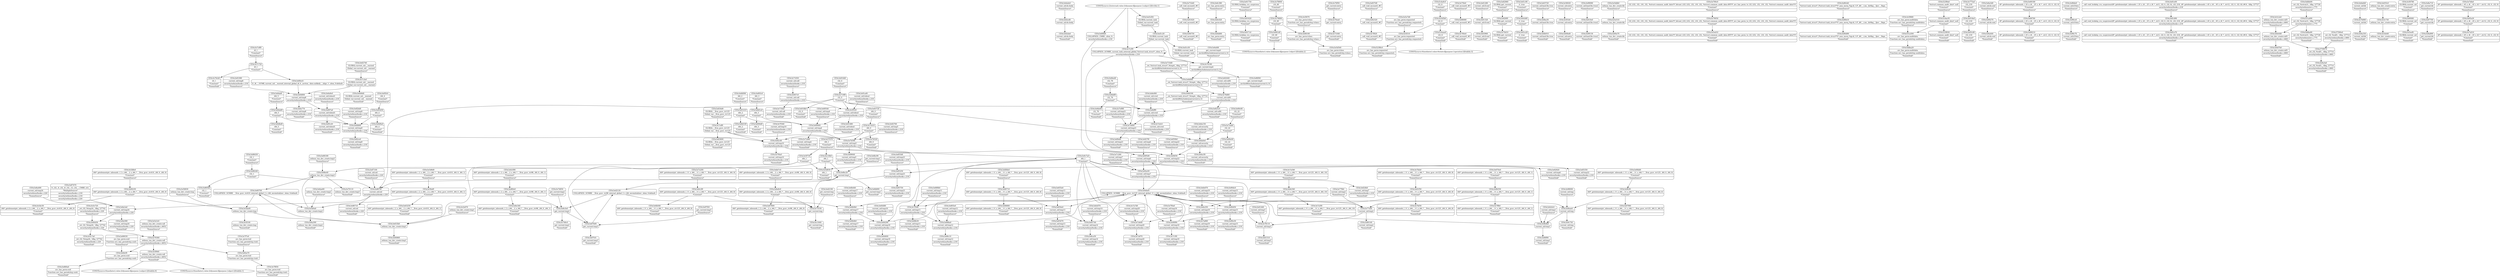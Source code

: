 digraph {
	CE0x3e6a4e0 [shape=record,shape=Mrecord,label="{CE0x3e6a4e0|current_sid:do.body|*SummSource*}"]
	CE0x3e8ded0 [shape=record,shape=Mrecord,label="{CE0x3e8ded0|i32_78|*Constant*|*SummSource*}"]
	CE0x3e68e40 [shape=record,shape=Mrecord,label="{CE0x3e68e40|selinux_tun_dev_create:tmp3}"]
	CE0x3e71b40 [shape=record,shape=Mrecord,label="{CE0x3e71b40|_call_void_mcount()_#3|*SummSource*}"]
	CE0x3e6c380 [shape=record,shape=Mrecord,label="{CE0x3e6c380|avc_has_perm:entry|*SummSource*}"]
	CE0x3e91750 [shape=record,shape=Mrecord,label="{CE0x3e91750|GLOBAL:lockdep_rcu_suspicious|*Constant*|*SummSource*}"]
	CE0x3e90dc0 [shape=record,shape=Mrecord,label="{CE0x3e90dc0|current_sid:tmp15|security/selinux/hooks.c,218|*SummSource*}"]
	CE0x3e56af0 [shape=record,shape=Mrecord,label="{CE0x3e56af0|i64*_getelementptr_inbounds_(_2_x_i64_,_2_x_i64_*___llvm_gcov_ctr410,_i64_0,_i64_1)|*Constant*}"]
	CE0x3e8e340 [shape=record,shape=Mrecord,label="{CE0x3e8e340|i64*_getelementptr_inbounds_(_2_x_i64_,_2_x_i64_*___llvm_gcov_ctr98,_i64_0,_i64_1)|*Constant*|*SummSink*}"]
	CE0x3e92700 [shape=record,shape=Mrecord,label="{CE0x3e92700|current_sid:tmp5|security/selinux/hooks.c,218|*SummSource*}"]
	CE0x3e5d540 [shape=record,shape=Mrecord,label="{CE0x3e5d540|avc_has_perm:tclass|Function::avc_has_perm&Arg::tclass::|*SummSink*}"]
	CE0x3e7cb80 [shape=record,shape=Mrecord,label="{CE0x3e7cb80|current_sid:tmp4|security/selinux/hooks.c,218|*SummSink*}"]
	CE0x3e64480 [shape=record,shape=Mrecord,label="{CE0x3e64480|current_sid:tmp18|security/selinux/hooks.c,218|*SummSource*}"]
	CE0x3e654e0 [shape=record,shape=Mrecord,label="{CE0x3e654e0|current_sid:tmp13|security/selinux/hooks.c,218}"]
	CE0x3e68b30 [shape=record,shape=Mrecord,label="{CE0x3e68b30|current_sid:tmp11|security/selinux/hooks.c,218|*SummSink*}"]
	CE0x3e71040 [shape=record,shape=Mrecord,label="{CE0x3e71040|get_current:entry|*SummSink*}"]
	CE0x3e74850 [shape=record,shape=Mrecord,label="{CE0x3e74850|get_current:tmp2|*SummSource*}"]
	CE0x3e82320 [shape=record,shape=Mrecord,label="{CE0x3e82320|_call_void_mcount()_#3}"]
	CE0x3e5f730 [shape=record,shape=Mrecord,label="{CE0x3e5f730|i64_1|*Constant*}"]
	CE0x3e7cdf0 [shape=record,shape=Mrecord,label="{CE0x3e7cdf0|GLOBAL:__llvm_gcov_ctr125|Global_var:__llvm_gcov_ctr125}"]
	"CONST[source:0(mediator),value:0(static)][purpose:{operation}][SnkIdx:3]"
	CE0x3e624b0 [shape=record,shape=Mrecord,label="{CE0x3e624b0|current_sid:tmp7|security/selinux/hooks.c,218|*SummSink*}"]
	CE0x3e82c40 [shape=record,shape=Mrecord,label="{CE0x3e82c40|current_sid:tmp10|security/selinux/hooks.c,218}"]
	CE0x3e7e800 [shape=record,shape=Mrecord,label="{CE0x3e7e800|current_sid:tmp21|security/selinux/hooks.c,218}"]
	CE0x3e8c870 [shape=record,shape=Mrecord,label="{CE0x3e8c870|current_sid:tmp14|security/selinux/hooks.c,218|*SummSource*}"]
	CE0x3e9b4b0 [shape=record,shape=Mrecord,label="{CE0x3e9b4b0|current_sid:tmp1}"]
	CE0x3e865b0 [shape=record,shape=Mrecord,label="{CE0x3e865b0|i32_1|*Constant*|*SummSink*}"]
	CE0x3e760e0 [shape=record,shape=Mrecord,label="{CE0x3e760e0|_call_void_mcount()_#3|*SummSink*}"]
	CE0x3e61620 [shape=record,shape=Mrecord,label="{CE0x3e61620|_call_void_mcount()_#3}"]
	CE0x3e5d830 [shape=record,shape=Mrecord,label="{CE0x3e5d830|i64_1|*Constant*|*SummSink*}"]
	CE0x3e8e060 [shape=record,shape=Mrecord,label="{CE0x3e8e060|current_sid:cred|security/selinux/hooks.c,218|*SummSource*}"]
	CE0x3e834d0 [shape=record,shape=Mrecord,label="{CE0x3e834d0|GLOBAL:__llvm_gcov_ctr125|Global_var:__llvm_gcov_ctr125|*SummSource*}"]
	CE0x3e78890 [shape=record,shape=Mrecord,label="{CE0x3e78890|i16_49|*Constant*}"]
	CE0x5c4a9c0 [shape=record,shape=Mrecord,label="{CE0x5c4a9c0|i32_8|*Constant*|*SummSource*}"]
	CE0x3e6a0e0 [shape=record,shape=Mrecord,label="{CE0x3e6a0e0|current_sid:security|security/selinux/hooks.c,218}"]
	CE0x3e6bc20 [shape=record,shape=Mrecord,label="{CE0x3e6bc20|get_current:tmp1}"]
	CE0x3e61320 [shape=record,shape=Mrecord,label="{CE0x3e61320|current_sid:if.end}"]
	CE0x3e69540 [shape=record,shape=Mrecord,label="{CE0x3e69540|current_sid:tmp4|security/selinux/hooks.c,218|*SummSource*}"]
	CE0x3e82960 [shape=record,shape=Mrecord,label="{CE0x3e82960|GLOBAL:get_current|*Constant*|*SummSource*}"]
	CE0x3e61280 [shape=record,shape=Mrecord,label="{CE0x3e61280|current_sid:if.end|*SummSource*}"]
	CE0x3e61e20 [shape=record,shape=Mrecord,label="{CE0x3e61e20|i1_true|*Constant*|*SummSink*}"]
	CE0x3e6b800 [shape=record,shape=Mrecord,label="{CE0x3e6b800|get_current:tmp1|*SummSink*}"]
	CE0x3e9fdd0 [shape=record,shape=Mrecord,label="{CE0x3e9fdd0|i64*_getelementptr_inbounds_(_11_x_i64_,_11_x_i64_*___llvm_gcov_ctr125,_i64_0,_i64_0)|*Constant*|*SummSource*}"]
	CE0x3e77eb0 [shape=record,shape=Mrecord,label="{CE0x3e77eb0|current_sid:tmp2}"]
	CE0x3e63720 [shape=record,shape=Mrecord,label="{CE0x3e63720|current_sid:land.lhs.true|*SummSource*}"]
	CE0x3e681d0 [shape=record,shape=Mrecord,label="{CE0x3e681d0|i16_49|*Constant*|*SummSink*}"]
	CE0x3e9c7a0 [shape=record,shape=Mrecord,label="{CE0x3e9c7a0|i64_1|*Constant*}"]
	CE0x3e5f310 [shape=record,shape=Mrecord,label="{CE0x3e5f310|avc_has_perm:requested|Function::avc_has_perm&Arg::requested::}"]
	CE0x3e80140 [shape=record,shape=Mrecord,label="{CE0x3e80140|current_sid:tmp2|*SummSink*}"]
	CE0x3ec1640 [shape=record,shape=Mrecord,label="{CE0x3ec1640|get_current:tmp|*SummSink*}"]
	CE0x3e5f1b0 [shape=record,shape=Mrecord,label="{CE0x3e5f1b0|current_sid:entry}"]
	CE0x3e6b910 [shape=record,shape=Mrecord,label="{CE0x3e6b910|current_sid:land.lhs.true|*SummSink*}"]
	CE0x3e60700 [shape=record,shape=Mrecord,label="{CE0x3e60700|COLLAPSED:_GCMRE___llvm_gcov_ctr410_internal_global_2_x_i64_zeroinitializer:_elem_0:default:}"]
	CE0x3e88080 [shape=record,shape=Mrecord,label="{CE0x3e88080|_call_void_mcount()_#3}"]
	CE0x3e82bd0 [shape=record,shape=Mrecord,label="{CE0x3e82bd0|current_sid:tmp9|security/selinux/hooks.c,218|*SummSource*}"]
	CE0x3e99130 [shape=record,shape=Mrecord,label="{CE0x3e99130|current_sid:land.lhs.true2|*SummSink*}"]
	CE0x523f8c0 [shape=record,shape=Mrecord,label="{CE0x523f8c0|avc_has_perm:requested|Function::avc_has_perm&Arg::requested::|*SummSink*}"]
	CE0x3e748c0 [shape=record,shape=Mrecord,label="{CE0x3e748c0|get_current:tmp2|*SummSink*}"]
	CE0x3e7b590 [shape=record,shape=Mrecord,label="{CE0x3e7b590|current_sid:tmp5|security/selinux/hooks.c,218}"]
	CE0x3e60a70 [shape=record,shape=Mrecord,label="{CE0x3e60a70|selinux_tun_dev_create:bb|*SummSink*}"]
	CE0x3e5ed10 [shape=record,shape=Mrecord,label="{CE0x3e5ed10|i32_(i32,_i32,_i16,_i32,_%struct.common_audit_data*)*_bitcast_(i32_(i32,_i32,_i16,_i32,_%struct.common_audit_data.495*)*_avc_has_perm_to_i32_(i32,_i32,_i16,_i32,_%struct.common_audit_data*)*)|*Constant*|*SummSink*}"]
	CE0x3e97f60 [shape=record,shape=Mrecord,label="{CE0x3e97f60|i64*_getelementptr_inbounds_(_11_x_i64_,_11_x_i64_*___llvm_gcov_ctr125,_i64_0,_i64_0)|*Constant*|*SummSink*}"]
	CE0x3e64290 [shape=record,shape=Mrecord,label="{CE0x3e64290|current_sid:tmp18|security/selinux/hooks.c,218}"]
	CE0x3e6daf0 [shape=record,shape=Mrecord,label="{CE0x3e6daf0|i64_5|*Constant*|*SummSource*}"]
	CE0x3e68160 [shape=record,shape=Mrecord,label="{CE0x3e68160|avc_has_perm:tclass|Function::avc_has_perm&Arg::tclass::}"]
	CE0x3e98000 [shape=record,shape=Mrecord,label="{CE0x3e98000|current_sid:tmp|*SummSource*}"]
	CE0x3e6da80 [shape=record,shape=Mrecord,label="{CE0x3e6da80|i64_5|*Constant*}"]
	CE0x3e855d0 [shape=record,shape=Mrecord,label="{CE0x3e855d0|current_sid:tmp23|security/selinux/hooks.c,218|*SummSource*}"]
	CE0x3e7a540 [shape=record,shape=Mrecord,label="{CE0x3e7a540|i64*_getelementptr_inbounds_(_11_x_i64_,_11_x_i64_*___llvm_gcov_ctr125,_i64_0,_i64_10)|*Constant*|*SummSource*}"]
	"CONST[source:0(mediator),value:2(dynamic)][purpose:{subject}][SnkIdx:0]"
	CE0x3e80cb0 [shape=record,shape=Mrecord,label="{CE0x3e80cb0|%struct.task_struct*_(%struct.task_struct**)*_asm_movq_%gs:$_1:P_,$0_,_r,im,_dirflag_,_fpsr_,_flags_|*SummSource*}"]
	CE0x3e8d100 [shape=record,shape=Mrecord,label="{CE0x3e8d100|i64_2|*Constant*|*SummSink*}"]
	"CONST[source:0(mediator),value:2(dynamic)][purpose:{object}][SnkIdx:2]"
	CE0x3e610e0 [shape=record,shape=Mrecord,label="{CE0x3e610e0|current_sid:land.lhs.true2}"]
	"CONST[source:2(external),value:2(dynamic)][purpose:{subject}][SrcIdx:1]"
	CE0x3e697a0 [shape=record,shape=Mrecord,label="{CE0x3e697a0|current_sid:tobool1|security/selinux/hooks.c,218}"]
	CE0x3e65740 [shape=record,shape=Mrecord,label="{CE0x3e65740|current_sid:tmp14|security/selinux/hooks.c,218}"]
	CE0x3e70d10 [shape=record,shape=Mrecord,label="{CE0x3e70d10|GLOBAL:get_current|*Constant*|*SummSink*}"]
	CE0x3e7c5f0 [shape=record,shape=Mrecord,label="{CE0x3e7c5f0|current_sid:tmp16|security/selinux/hooks.c,218|*SummSink*}"]
	CE0x3e9ebe0 [shape=record,shape=Mrecord,label="{CE0x3e9ebe0|COLLAPSED:_GCMRE___llvm_gcov_ctr125_internal_global_11_x_i64_zeroinitializer:_elem_0:default:}"]
	CE0x3e808e0 [shape=record,shape=Mrecord,label="{CE0x3e808e0|i64*_getelementptr_inbounds_(_11_x_i64_,_11_x_i64_*___llvm_gcov_ctr125,_i64_0,_i64_6)|*Constant*|*SummSource*}"]
	CE0x3e7c8f0 [shape=record,shape=Mrecord,label="{CE0x3e7c8f0|i8_1|*Constant*|*SummSource*}"]
	CE0x3e6d190 [shape=record,shape=Mrecord,label="{CE0x3e6d190|_ret_%struct.task_struct*_%tmp4,_!dbg_!27714|./arch/x86/include/asm/current.h,14|*SummSink*}"]
	CE0x5c4aa30 [shape=record,shape=Mrecord,label="{CE0x5c4aa30|%struct.common_audit_data*_null|*Constant*}"]
	CE0x3e80ec0 [shape=record,shape=Mrecord,label="{CE0x3e80ec0|0:_i8,_:_GCMR_current_sid.__warned_internal_global_i8_0,_section_.data.unlikely_,_align_1:_elem_0:default:}"]
	CE0x3e87100 [shape=record,shape=Mrecord,label="{CE0x3e87100|current_sid:sid|security/selinux/hooks.c,220|*SummSource*}"]
	CE0x3e918e0 [shape=record,shape=Mrecord,label="{CE0x3e918e0|i32_218|*Constant*}"]
	CE0x3e8dff0 [shape=record,shape=Mrecord,label="{CE0x3e8dff0|current_sid:cred|security/selinux/hooks.c,218}"]
	CE0x3e87f20 [shape=record,shape=Mrecord,label="{CE0x3e87f20|get_current:tmp3|*SummSource*}"]
	CE0x3e5f680 [shape=record,shape=Mrecord,label="{CE0x3e5f680|avc_has_perm:auditdata|Function::avc_has_perm&Arg::auditdata::|*SummSource*}"]
	CE0x3e90270 [shape=record,shape=Mrecord,label="{CE0x3e90270|current_sid:do.end}"]
	CE0x3e76cb0 [shape=record,shape=Mrecord,label="{CE0x3e76cb0|i8_1|*Constant*|*SummSink*}"]
	CE0x3e69fd0 [shape=record,shape=Mrecord,label="{CE0x3e69fd0|COLLAPSED:_CMRE:_elem_0::|security/selinux/hooks.c,218}"]
	CE0x3e70f50 [shape=record,shape=Mrecord,label="{CE0x3e70f50|get_current:entry|*SummSource*}"]
	CE0x3e7e3f0 [shape=record,shape=Mrecord,label="{CE0x3e7e3f0|COLLAPSED:_GCMRE_current_task_external_global_%struct.task_struct*:_elem_0::|security/selinux/hooks.c,218}"]
	CE0x3e68760 [shape=record,shape=Mrecord,label="{CE0x3e68760|i8*_getelementptr_inbounds_(_25_x_i8_,_25_x_i8_*_.str3,_i32_0,_i32_0)|*Constant*}"]
	CE0x3e85750 [shape=record,shape=Mrecord,label="{CE0x3e85750|current_sid:tmp23|security/selinux/hooks.c,218|*SummSink*}"]
	CE0x3e86240 [shape=record,shape=Mrecord,label="{CE0x3e86240|i32_1|*Constant*}"]
	CE0x3ed2190 [shape=record,shape=Mrecord,label="{CE0x3ed2190|get_current:tmp|*SummSource*}"]
	CE0x3e96c70 [shape=record,shape=Mrecord,label="{CE0x3e96c70|current_sid:if.then|*SummSink*}"]
	CE0x3e790c0 [shape=record,shape=Mrecord,label="{CE0x3e790c0|i32_(i32,_i32,_i16,_i32,_%struct.common_audit_data*)*_bitcast_(i32_(i32,_i32,_i16,_i32,_%struct.common_audit_data.495*)*_avc_has_perm_to_i32_(i32,_i32,_i16,_i32,_%struct.common_audit_data*)*)|*Constant*|*SummSource*}"]
	CE0x3e5f470 [shape=record,shape=Mrecord,label="{CE0x3e5f470|avc_has_perm:tclass|Function::avc_has_perm&Arg::tclass::|*SummSource*}"]
	CE0x3e8ca50 [shape=record,shape=Mrecord,label="{CE0x3e8ca50|current_sid:tmp14|security/selinux/hooks.c,218|*SummSink*}"]
	CE0x3e76180 [shape=record,shape=Mrecord,label="{CE0x3e76180|get_current:tmp4|./arch/x86/include/asm/current.h,14}"]
	CE0x3e87470 [shape=record,shape=Mrecord,label="{CE0x3e87470|0:_i32,_4:_i32,_8:_i32,_12:_i32,_:_CMRE_4,8_|*MultipleSource*|security/selinux/hooks.c,218|security/selinux/hooks.c,218|security/selinux/hooks.c,220}"]
	CE0x3e6b4b0 [shape=record,shape=Mrecord,label="{CE0x3e6b4b0|current_sid:tmp17|security/selinux/hooks.c,218|*SummSink*}"]
	CE0x3e7b520 [shape=record,shape=Mrecord,label="{CE0x3e7b520|i64_0|*Constant*|*SummSink*}"]
	CE0x3e70110 [shape=record,shape=Mrecord,label="{CE0x3e70110|selinux_tun_dev_create:tmp3|*SummSink*}"]
	CE0x3e7f340 [shape=record,shape=Mrecord,label="{CE0x3e7f340|current_sid:tmp10|security/selinux/hooks.c,218|*SummSource*}"]
	CE0x3e8ddf0 [shape=record,shape=Mrecord,label="{CE0x3e8ddf0|i32_78|*Constant*}"]
	CE0x3e6b0b0 [shape=record,shape=Mrecord,label="{CE0x3e6b0b0|current_sid:tmp17|security/selinux/hooks.c,218}"]
	CE0x3e9c6c0 [shape=record,shape=Mrecord,label="{CE0x3e9c6c0|current_sid:tmp1|*SummSource*}"]
	CE0x3e837d0 [shape=record,shape=Mrecord,label="{CE0x3e837d0|_call_void_mcount()_#3|*SummSource*}"]
	CE0x3e9c730 [shape=record,shape=Mrecord,label="{CE0x3e9c730|current_sid:tmp|*SummSink*}"]
	CE0x3e91410 [shape=record,shape=Mrecord,label="{CE0x3e91410|i64_2|*Constant*}"]
	CE0x3e70ea0 [shape=record,shape=Mrecord,label="{CE0x3e70ea0|get_current:entry}"]
	CE0x3e82440 [shape=record,shape=Mrecord,label="{CE0x3e82440|current_sid:call4|security/selinux/hooks.c,218|*SummSource*}"]
	CE0x3e9fcf0 [shape=record,shape=Mrecord,label="{CE0x3e9fcf0|i64*_getelementptr_inbounds_(_11_x_i64_,_11_x_i64_*___llvm_gcov_ctr125,_i64_0,_i64_0)|*Constant*}"]
	CE0x3e7f850 [shape=record,shape=Mrecord,label="{CE0x3e7f850|avc_has_perm:tsid|Function::avc_has_perm&Arg::tsid::|*SummSink*}"]
	CE0x3e7ffb0 [shape=record,shape=Mrecord,label="{CE0x3e7ffb0|i64*_getelementptr_inbounds_(_11_x_i64_,_11_x_i64_*___llvm_gcov_ctr125,_i64_0,_i64_1)|*Constant*|*SummSink*}"]
	CE0x523f930 [shape=record,shape=Mrecord,label="{CE0x523f930|%struct.common_audit_data*_null|*Constant*|*SummSink*}"]
	CE0x3e5da40 [shape=record,shape=Mrecord,label="{CE0x3e5da40|selinux_tun_dev_create:tmp}"]
	CE0x3e66660 [shape=record,shape=Mrecord,label="{CE0x3e66660|i64*_getelementptr_inbounds_(_11_x_i64_,_11_x_i64_*___llvm_gcov_ctr125,_i64_0,_i64_6)|*Constant*|*SummSink*}"]
	CE0x3e90f90 [shape=record,shape=Mrecord,label="{CE0x3e90f90|current_sid:tmp16|security/selinux/hooks.c,218}"]
	CE0x3e6ba30 [shape=record,shape=Mrecord,label="{CE0x3e6ba30|current_sid:land.lhs.true}"]
	CE0x3e81d90 [shape=record,shape=Mrecord,label="{CE0x3e81d90|_call_void_lockdep_rcu_suspicious(i8*_getelementptr_inbounds_(_25_x_i8_,_25_x_i8_*_.str3,_i32_0,_i32_0),_i32_218,_i8*_getelementptr_inbounds_(_45_x_i8_,_45_x_i8_*_.str12,_i32_0,_i32_0))_#10,_!dbg_!27727|security/selinux/hooks.c,218}"]
	CE0x3e90e30 [shape=record,shape=Mrecord,label="{CE0x3e90e30|current_sid:tmp15|security/selinux/hooks.c,218|*SummSink*}"]
	CE0x3e64600 [shape=record,shape=Mrecord,label="{CE0x3e64600|current_sid:tmp18|security/selinux/hooks.c,218|*SummSink*}"]
	CE0x3e8a580 [shape=record,shape=Mrecord,label="{CE0x3e8a580|current_sid:tmp24|security/selinux/hooks.c,220|*SummSink*}"]
	CE0x3e87b00 [shape=record,shape=Mrecord,label="{CE0x3e87b00|get_current:tmp3}"]
	CE0x5ddbb00 [shape=record,shape=Mrecord,label="{CE0x5ddbb00|_ret_i32_%retval.0,_!dbg_!27728|security/selinux/avc.c,775|*SummSource*}"]
	CE0x3e61c90 [shape=record,shape=Mrecord,label="{CE0x3e61c90|i1_true|*Constant*|*SummSource*}"]
	CE0x3e6b040 [shape=record,shape=Mrecord,label="{CE0x3e6b040|i64*_getelementptr_inbounds_(_11_x_i64_,_11_x_i64_*___llvm_gcov_ctr125,_i64_0,_i64_9)|*Constant*|*SummSink*}"]
	CE0x3ed2120 [shape=record,shape=Mrecord,label="{CE0x3ed2120|COLLAPSED:_GCMRE___llvm_gcov_ctr98_internal_global_2_x_i64_zeroinitializer:_elem_0:default:}"]
	CE0x3e6dbd0 [shape=record,shape=Mrecord,label="{CE0x3e6dbd0|i64_5|*Constant*|*SummSink*}"]
	CE0x3e9a330 [shape=record,shape=Mrecord,label="{CE0x3e9a330|current_sid:bb|*SummSink*}"]
	CE0x3e5c730 [shape=record,shape=Mrecord,label="{CE0x3e5c730|selinux_tun_dev_create:entry}"]
	CE0x3e69210 [shape=record,shape=Mrecord,label="{CE0x3e69210|i8*_getelementptr_inbounds_(_25_x_i8_,_25_x_i8_*_.str3,_i32_0,_i32_0)|*Constant*|*SummSink*}"]
	CE0x3e81e70 [shape=record,shape=Mrecord,label="{CE0x3e81e70|_call_void_lockdep_rcu_suspicious(i8*_getelementptr_inbounds_(_25_x_i8_,_25_x_i8_*_.str3,_i32_0,_i32_0),_i32_218,_i8*_getelementptr_inbounds_(_45_x_i8_,_45_x_i8_*_.str12,_i32_0,_i32_0))_#10,_!dbg_!27727|security/selinux/hooks.c,218|*SummSink*}"]
	CE0x3e62740 [shape=record,shape=Mrecord,label="{CE0x3e62740|GLOBAL:current_sid.__warned|Global_var:current_sid.__warned|*SummSource*}"]
	CE0x3e6b440 [shape=record,shape=Mrecord,label="{CE0x3e6b440|current_sid:tmp17|security/selinux/hooks.c,218|*SummSource*}"]
	CE0x3e825c0 [shape=record,shape=Mrecord,label="{CE0x3e825c0|current_sid:call4|security/selinux/hooks.c,218|*SummSink*}"]
	CE0x3e56780 [shape=record,shape=Mrecord,label="{CE0x3e56780|GLOBAL:current_sid|*Constant*|*SummSource*}"]
	CE0x3e718a0 [shape=record,shape=Mrecord,label="{CE0x3e718a0|current_sid:call|security/selinux/hooks.c,218|*SummSink*}"]
	CE0x3e6a3d0 [shape=record,shape=Mrecord,label="{CE0x3e6a3d0|current_sid:do.end|*SummSource*}"]
	CE0x3e7b680 [shape=record,shape=Mrecord,label="{CE0x3e7b680|current_sid:bb}"]
	CE0x551a490 [shape=record,shape=Mrecord,label="{CE0x551a490|_ret_i32_%retval.0,_!dbg_!27728|security/selinux/avc.c,775}"]
	CE0x3e87fc0 [shape=record,shape=Mrecord,label="{CE0x3e87fc0|get_current:tmp3|*SummSink*}"]
	CE0x3e80d90 [shape=record,shape=Mrecord,label="{CE0x3e80d90|%struct.task_struct*_(%struct.task_struct**)*_asm_movq_%gs:$_1:P_,$0_,_r,im,_dirflag_,_fpsr_,_flags_|*SummSink*}"]
	CE0x3e8a490 [shape=record,shape=Mrecord,label="{CE0x3e8a490|current_sid:tmp24|security/selinux/hooks.c,220|*SummSource*}"]
	CE0x3e6a1f0 [shape=record,shape=Mrecord,label="{CE0x3e6a1f0|current_sid:security|security/selinux/hooks.c,218|*SummSink*}"]
	CE0x3e860a0 [shape=record,shape=Mrecord,label="{CE0x3e860a0|avc_has_perm:ssid|Function::avc_has_perm&Arg::ssid::|*SummSink*}"]
	CE0x3e633b0 [shape=record,shape=Mrecord,label="{CE0x3e633b0|selinux_tun_dev_create:tmp1}"]
	CE0x3e7f4a0 [shape=record,shape=Mrecord,label="{CE0x3e7f4a0|current_sid:tmp10|security/selinux/hooks.c,218|*SummSink*}"]
	CE0x3e8cb80 [shape=record,shape=Mrecord,label="{CE0x3e8cb80|i1_true|*Constant*}"]
	CE0x3e83600 [shape=record,shape=Mrecord,label="{CE0x3e83600|GLOBAL:__llvm_gcov_ctr125|Global_var:__llvm_gcov_ctr125|*SummSink*}"]
	CE0x3e5ddb0 [shape=record,shape=Mrecord,label="{CE0x3e5ddb0|selinux_tun_dev_create:bb|*SummSource*}"]
	CE0x3e5d6d0 [shape=record,shape=Mrecord,label="{CE0x3e5d6d0|i64*_getelementptr_inbounds_(_2_x_i64_,_2_x_i64_*___llvm_gcov_ctr410,_i64_0,_i64_1)|*Constant*|*SummSource*}"]
	CE0x3e719f0 [shape=record,shape=Mrecord,label="{CE0x3e719f0|i32_0|*Constant*}"]
	CE0x3e867f0 [shape=record,shape=Mrecord,label="{CE0x3e867f0|current_sid:sid|security/selinux/hooks.c,220}"]
	CE0x3e5c7a0 [shape=record,shape=Mrecord,label="{CE0x3e5c7a0|_ret_i32_%tmp24,_!dbg_!27742|security/selinux/hooks.c,220|*SummSink*}"]
	CE0x3e693c0 [shape=record,shape=Mrecord,label="{CE0x3e693c0|i64_3|*Constant*|*SummSource*}"]
	CE0x3e60fd0 [shape=record,shape=Mrecord,label="{CE0x3e60fd0|GLOBAL:current_sid|*Constant*}"]
	CE0x3e6dd60 [shape=record,shape=Mrecord,label="{CE0x3e6dd60|avc_has_perm:entry|*SummSink*}"]
	CE0x3e5e7d0 [shape=record,shape=Mrecord,label="{CE0x3e5e7d0|avc_has_perm:requested|Function::avc_has_perm&Arg::requested::|*SummSource*}"]
	CE0x3e5f940 [shape=record,shape=Mrecord,label="{CE0x3e5f940|selinux_tun_dev_create:call|security/selinux/hooks.c,4652|*SummSink*}"]
	CE0x3e7e200 [shape=record,shape=Mrecord,label="{CE0x3e7e200|i64*_getelementptr_inbounds_(_11_x_i64_,_11_x_i64_*___llvm_gcov_ctr125,_i64_0,_i64_9)|*Constant*|*SummSource*}"]
	CE0x3e7bfa0 [shape=record,shape=Mrecord,label="{CE0x3e7bfa0|i64*_getelementptr_inbounds_(_11_x_i64_,_11_x_i64_*___llvm_gcov_ctr125,_i64_0,_i64_8)|*Constant*|*SummSource*}"]
	CE0x3e56020 [shape=record,shape=Mrecord,label="{CE0x3e56020|current_sid:entry|*SummSource*}"]
	CE0x3e91a40 [shape=record,shape=Mrecord,label="{CE0x3e91a40|current_sid:tobool|security/selinux/hooks.c,218|*SummSource*}"]
	CE0x5c4aaa0 [shape=record,shape=Mrecord,label="{CE0x5c4aaa0|i32_8|*Constant*|*SummSink*}"]
	CE0x3e6a440 [shape=record,shape=Mrecord,label="{CE0x3e6a440|current_sid:do.end|*SummSink*}"]
	CE0x3e6a300 [shape=record,shape=Mrecord,label="{CE0x3e6a300|selinux_tun_dev_create:tmp2|*SummSink*}"]
	CE0x3e917c0 [shape=record,shape=Mrecord,label="{CE0x3e917c0|GLOBAL:lockdep_rcu_suspicious|*Constant*|*SummSink*}"]
	CE0x3e85250 [shape=record,shape=Mrecord,label="{CE0x3e85250|current_sid:tmp23|security/selinux/hooks.c,218}"]
	CE0x3e775a0 [shape=record,shape=Mrecord,label="{CE0x3e775a0|i32_218|*Constant*|*SummSource*}"]
	CE0x3e816d0 [shape=record,shape=Mrecord,label="{CE0x3e816d0|i32_0|*Constant*|*SummSource*}"]
	CE0x3e635c0 [shape=record,shape=Mrecord,label="{CE0x3e635c0|selinux_tun_dev_create:entry|*SummSource*}"]
	CE0x3e79360 [shape=record,shape=Mrecord,label="{CE0x3e79360|selinux_tun_dev_create:call|security/selinux/hooks.c,4652}"]
	CE0x3e818b0 [shape=record,shape=Mrecord,label="{CE0x3e818b0|i32_0|*Constant*|*SummSink*}"]
	CE0x3e8e3e0 [shape=record,shape=Mrecord,label="{CE0x3e8e3e0|get_current:tmp2}"]
	CE0x3e60d30 [shape=record,shape=Mrecord,label="{CE0x3e60d30|_ret_i32_%tmp24,_!dbg_!27742|security/selinux/hooks.c,220}"]
	CE0x3e7bf30 [shape=record,shape=Mrecord,label="{CE0x3e7bf30|i64*_getelementptr_inbounds_(_11_x_i64_,_11_x_i64_*___llvm_gcov_ctr125,_i64_0,_i64_8)|*Constant*|*SummSink*}"]
	CE0x3e5d8e0 [shape=record,shape=Mrecord,label="{CE0x3e5d8e0|i64*_getelementptr_inbounds_(_2_x_i64_,_2_x_i64_*___llvm_gcov_ctr410,_i64_0,_i64_0)|*Constant*|*SummSource*}"]
	CE0x3e5c2e0 [shape=record,shape=Mrecord,label="{CE0x3e5c2e0|selinux_tun_dev_create:call1|security/selinux/hooks.c,4661|*SummSource*}"]
	CE0x3e61510 [shape=record,shape=Mrecord,label="{CE0x3e61510|current_sid:tmp3|*SummSink*}"]
	CE0x3e6a150 [shape=record,shape=Mrecord,label="{CE0x3e6a150|current_sid:security|security/selinux/hooks.c,218|*SummSource*}"]
	CE0x3e91480 [shape=record,shape=Mrecord,label="{CE0x3e91480|current_sid:tobool|security/selinux/hooks.c,218|*SummSink*}"]
	CE0x3e5e720 [shape=record,shape=Mrecord,label="{CE0x3e5e720|_ret_i32_%tmp24,_!dbg_!27742|security/selinux/hooks.c,220|*SummSource*}"]
	CE0x3e695d0 [shape=record,shape=Mrecord,label="{CE0x3e695d0|current_sid:tmp6|security/selinux/hooks.c,218}"]
	CE0x3e6a770 [shape=record,shape=Mrecord,label="{CE0x3e6a770|current_sid:tmp8|security/selinux/hooks.c,218|*SummSink*}"]
	CE0x3e68c10 [shape=record,shape=Mrecord,label="{CE0x3e68c10|current_sid:tmp12|security/selinux/hooks.c,218|*SummSink*}"]
	CE0x3e6e670 [shape=record,shape=Mrecord,label="{CE0x3e6e670|current_sid:tmp19|security/selinux/hooks.c,218|*SummSource*}"]
	CE0x3e79050 [shape=record,shape=Mrecord,label="{CE0x3e79050|i32_(i32,_i32,_i16,_i32,_%struct.common_audit_data*)*_bitcast_(i32_(i32,_i32,_i16,_i32,_%struct.common_audit_data.495*)*_avc_has_perm_to_i32_(i32,_i32,_i16,_i32,_%struct.common_audit_data*)*)|*Constant*}"]
	CE0x3e81080 [shape=record,shape=Mrecord,label="{CE0x3e81080|current_sid:tmp8|security/selinux/hooks.c,218|*SummSource*}"]
	CE0x3e6bc90 [shape=record,shape=Mrecord,label="{CE0x3e6bc90|get_current:tmp1|*SummSource*}"]
	CE0x3e69af0 [shape=record,shape=Mrecord,label="{CE0x3e69af0|current_sid:tmp21|security/selinux/hooks.c,218|*SummSink*}"]
	CE0x3e69460 [shape=record,shape=Mrecord,label="{CE0x3e69460|current_sid:tmp4|security/selinux/hooks.c,218}"]
	CE0x3e7a970 [shape=record,shape=Mrecord,label="{CE0x3e7a970|current_sid:tmp20|security/selinux/hooks.c,218|*SummSink*}"]
	CE0x3ed1c20 [shape=record,shape=Mrecord,label="{CE0x3ed1c20|GLOBAL:current_task|Global_var:current_task}"]
	CE0x3e5d5b0 [shape=record,shape=Mrecord,label="{CE0x3e5d5b0|i32_8|*Constant*}"]
	CE0x3e8d090 [shape=record,shape=Mrecord,label="{CE0x3e8d090|i64_2|*Constant*|*SummSource*}"]
	CE0x3e6e0d0 [shape=record,shape=Mrecord,label="{CE0x3e6e0d0|selinux_tun_dev_create:call1|security/selinux/hooks.c,4661}"]
	CE0x3e71830 [shape=record,shape=Mrecord,label="{CE0x3e71830|current_sid:call|security/selinux/hooks.c,218|*SummSource*}"]
	CE0x3e5eef0 [shape=record,shape=Mrecord,label="{CE0x3e5eef0|GLOBAL:current_sid|*Constant*|*SummSink*}"]
	CE0x3e8d1e0 [shape=record,shape=Mrecord,label="{CE0x3e8d1e0|i64_3|*Constant*}"]
	CE0x3e826f0 [shape=record,shape=Mrecord,label="{CE0x3e826f0|GLOBAL:get_current|*Constant*}"]
	CE0x3e670e0 [shape=record,shape=Mrecord,label="{CE0x3e670e0|i64*_getelementptr_inbounds_(_11_x_i64_,_11_x_i64_*___llvm_gcov_ctr125,_i64_0,_i64_1)|*Constant*|*SummSource*}"]
	CE0x3e8a710 [shape=record,shape=Mrecord,label="{CE0x3e8a710|get_current:bb|*SummSource*}"]
	CE0x3e77fb0 [shape=record,shape=Mrecord,label="{CE0x3e77fb0|current_sid:tmp2|*SummSource*}"]
	CE0x3e5dc50 [shape=record,shape=Mrecord,label="{CE0x3e5dc50|i64*_getelementptr_inbounds_(_2_x_i64_,_2_x_i64_*___llvm_gcov_ctr410,_i64_0,_i64_0)|*Constant*|*SummSink*}"]
	CE0x3e6dcf0 [shape=record,shape=Mrecord,label="{CE0x3e6dcf0|avc_has_perm:ssid|Function::avc_has_perm&Arg::ssid::}"]
	CE0x3e5e510 [shape=record,shape=Mrecord,label="{CE0x3e5e510|selinux_tun_dev_create:bb}"]
	CE0x3e69e00 [shape=record,shape=Mrecord,label="{CE0x3e69e00|i32_22|*Constant*|*SummSink*}"]
	CE0x551a500 [shape=record,shape=Mrecord,label="{CE0x551a500|avc_has_perm:auditdata|Function::avc_has_perm&Arg::auditdata::}"]
	CE0x3e60230 [shape=record,shape=Mrecord,label="{CE0x3e60230|i64*_getelementptr_inbounds_(_2_x_i64_,_2_x_i64_*___llvm_gcov_ctr410,_i64_0,_i64_0)|*Constant*}"]
	CE0x3759070 [shape=record,shape=Mrecord,label="{CE0x3759070|_ret_i32_%call1,_!dbg_!27714|security/selinux/hooks.c,4661}"]
	CE0x3e5e670 [shape=record,shape=Mrecord,label="{CE0x3e5e670|selinux_tun_dev_create:tmp1|*SummSource*}"]
	CE0x3e8c2f0 [shape=record,shape=Mrecord,label="{CE0x3e8c2f0|i64*_getelementptr_inbounds_(_11_x_i64_,_11_x_i64_*___llvm_gcov_ctr125,_i64_0,_i64_9)|*Constant*}"]
	CE0x3ebb7c0 [shape=record,shape=Mrecord,label="{CE0x3ebb7c0|i64*_getelementptr_inbounds_(_2_x_i64_,_2_x_i64_*___llvm_gcov_ctr98,_i64_0,_i64_0)|*Constant*|*SummSource*}"]
	CE0x3e75fe0 [shape=record,shape=Mrecord,label="{CE0x3e75fe0|_call_void_mcount()_#3|*SummSource*}"]
	CE0x3e9b550 [shape=record,shape=Mrecord,label="{CE0x3e9b550|i64*_getelementptr_inbounds_(_11_x_i64_,_11_x_i64_*___llvm_gcov_ctr125,_i64_0,_i64_1)|*Constant*}"]
	CE0x3e7c3e0 [shape=record,shape=Mrecord,label="{CE0x3e7c3e0|GLOBAL:current_sid.__warned|Global_var:current_sid.__warned}"]
	CE0x3e64800 [shape=record,shape=Mrecord,label="{CE0x3e64800|current_sid:tmp8|security/selinux/hooks.c,218}"]
	CE0x3e63960 [shape=record,shape=Mrecord,label="{CE0x3e63960|current_sid:if.end|*SummSink*}"]
	CE0x3e7c720 [shape=record,shape=Mrecord,label="{CE0x3e7c720|i8_1|*Constant*}"]
	CE0x3e7c260 [shape=record,shape=Mrecord,label="{CE0x3e7c260|current_sid:tmp7|security/selinux/hooks.c,218|*SummSource*}"]
	CE0x3ed60e0 [shape=record,shape=Mrecord,label="{CE0x3ed60e0|i64*_getelementptr_inbounds_(_2_x_i64_,_2_x_i64_*___llvm_gcov_ctr98,_i64_0,_i64_1)|*Constant*}"]
	CE0x3e7a5f0 [shape=record,shape=Mrecord,label="{CE0x3e7a5f0|i64*_getelementptr_inbounds_(_11_x_i64_,_11_x_i64_*___llvm_gcov_ctr125,_i64_0,_i64_10)|*Constant*|*SummSink*}"]
	CE0x3e82a70 [shape=record,shape=Mrecord,label="{CE0x3e82a70|avc_has_perm:tsid|Function::avc_has_perm&Arg::tsid::}"]
	CE0x3e8de60 [shape=record,shape=Mrecord,label="{CE0x3e8de60|i32_78|*Constant*|*SummSink*}"]
	CE0x3e7a7d0 [shape=record,shape=Mrecord,label="{CE0x3e7a7d0|current_sid:tmp20|security/selinux/hooks.c,218|*SummSource*}"]
	CE0x3e7eab0 [shape=record,shape=Mrecord,label="{CE0x3e7eab0|i32_22|*Constant*}"]
	CE0x5ddba20 [shape=record,shape=Mrecord,label="{CE0x5ddba20|avc_has_perm:auditdata|Function::avc_has_perm&Arg::auditdata::|*SummSink*}"]
	CE0x3e6db60 [shape=record,shape=Mrecord,label="{CE0x3e6db60|current_sid:tmp9|security/selinux/hooks.c,218}"]
	CE0x3e91620 [shape=record,shape=Mrecord,label="{CE0x3e91620|GLOBAL:lockdep_rcu_suspicious|*Constant*}"]
	CE0x3e5e3c0 [shape=record,shape=Mrecord,label="{CE0x3e5e3c0|selinux_tun_dev_create:call|security/selinux/hooks.c,4652|*SummSource*}"]
	CE0x3e6e540 [shape=record,shape=Mrecord,label="{CE0x3e6e540|i64*_getelementptr_inbounds_(_11_x_i64_,_11_x_i64_*___llvm_gcov_ctr125,_i64_0,_i64_10)|*Constant*}"]
	CE0x3e7e4c0 [shape=record,shape=Mrecord,label="{CE0x3e7e4c0|current_sid:cred|security/selinux/hooks.c,218|*SummSink*}"]
	CE0x3e9a3a0 [shape=record,shape=Mrecord,label="{CE0x3e9a3a0|_ret_i32_%call1,_!dbg_!27714|security/selinux/hooks.c,4661|*SummSink*}"]
	CE0x3e60bd0 [shape=record,shape=Mrecord,label="{CE0x3e60bd0|current_sid:entry|*SummSink*}"]
	CE0x3e9eae0 [shape=record,shape=Mrecord,label="{CE0x3e9eae0|current_sid:tmp}"]
	CE0x3e65c90 [shape=record,shape=Mrecord,label="{CE0x3e65c90|i32_218|*Constant*|*SummSink*}"]
	CE0x3e82ce0 [shape=record,shape=Mrecord,label="{CE0x3e82ce0|current_sid:tmp9|security/selinux/hooks.c,218|*SummSink*}"]
	CE0x3e56830 [shape=record,shape=Mrecord,label="{CE0x3e56830|selinux_tun_dev_create:tmp|*SummSource*}"]
	CE0x3e5eb40 [shape=record,shape=Mrecord,label="{CE0x3e5eb40|selinux_tun_dev_create:entry|*SummSink*}"]
	CE0x3e7a6d0 [shape=record,shape=Mrecord,label="{CE0x3e7a6d0|current_sid:tmp20|security/selinux/hooks.c,218}"]
	CE0x3e85fc0 [shape=record,shape=Mrecord,label="{CE0x3e85fc0|i64_4|*Constant*|*SummSource*}"]
	CE0x3e68ba0 [shape=record,shape=Mrecord,label="{CE0x3e68ba0|current_sid:tmp12|security/selinux/hooks.c,218}"]
	CE0x3e61f50 [shape=record,shape=Mrecord,label="{CE0x3e61f50|i64*_getelementptr_inbounds_(_11_x_i64_,_11_x_i64_*___llvm_gcov_ctr125,_i64_0,_i64_8)|*Constant*}"]
	CE0x3e78110 [shape=record,shape=Mrecord,label="{CE0x3e78110|current_sid:tmp3}"]
	CE0x3e65470 [shape=record,shape=Mrecord,label="{CE0x3e65470|current_sid:tmp13|security/selinux/hooks.c,218|*SummSink*}"]
	CE0x3e86710 [shape=record,shape=Mrecord,label="{CE0x3e86710|current_sid:sid|security/selinux/hooks.c,220|*SummSink*}"]
	CE0x3e6afd0 [shape=record,shape=Mrecord,label="{CE0x3e6afd0|get_current:tmp4|./arch/x86/include/asm/current.h,14|*SummSource*}"]
	CE0x3e86430 [shape=record,shape=Mrecord,label="{CE0x3e86430|i32_1|*Constant*|*SummSource*}"]
	CE0x3e78900 [shape=record,shape=Mrecord,label="{CE0x3e78900|i16_49|*Constant*|*SummSource*}"]
	CE0x3e75530 [shape=record,shape=Mrecord,label="{CE0x3e75530|get_current:tmp}"]
	CE0x3e85c20 [shape=record,shape=Mrecord,label="{CE0x3e85c20|current_sid:tobool1|security/selinux/hooks.c,218|*SummSink*}"]
	CE0x3e61440 [shape=record,shape=Mrecord,label="{CE0x3e61440|current_sid:tmp3|*SummSource*}"]
	CE0x3e7e980 [shape=record,shape=Mrecord,label="{CE0x3e7e980|current_sid:tmp21|security/selinux/hooks.c,218|*SummSource*}"]
	CE0x3e7dfa0 [shape=record,shape=Mrecord,label="{CE0x3e7dfa0|i8*_getelementptr_inbounds_(_45_x_i8_,_45_x_i8_*_.str12,_i32_0,_i32_0)|*Constant*|*SummSource*}"]
	CE0x3e65e20 [shape=record,shape=Mrecord,label="{CE0x3e65e20|i8*_getelementptr_inbounds_(_45_x_i8_,_45_x_i8_*_.str12,_i32_0,_i32_0)|*Constant*}"]
	CE0x3ed1e30 [shape=record,shape=Mrecord,label="{CE0x3ed1e30|GLOBAL:current_task|Global_var:current_task|*SummSink*}"]
	CE0x3e6d0f0 [shape=record,shape=Mrecord,label="{CE0x3e6d0f0|_ret_%struct.task_struct*_%tmp4,_!dbg_!27714|./arch/x86/include/asm/current.h,14}"]
	CE0x3e8a9c0 [shape=record,shape=Mrecord,label="{CE0x3e8a9c0|i64*_getelementptr_inbounds_(_2_x_i64_,_2_x_i64_*___llvm_gcov_ctr98,_i64_0,_i64_0)|*Constant*}"]
	CE0x3e57070 [shape=record,shape=Mrecord,label="{CE0x3e57070|i64_1|*Constant*|*SummSource*}"]
	CE0x3e99090 [shape=record,shape=Mrecord,label="{CE0x3e99090|current_sid:land.lhs.true2|*SummSource*}"]
	CE0x3e92920 [shape=record,shape=Mrecord,label="{CE0x3e92920|current_sid:tmp6|security/selinux/hooks.c,218|*SummSink*}"]
	CE0x3e84f30 [shape=record,shape=Mrecord,label="{CE0x3e84f30|current_sid:tmp22|security/selinux/hooks.c,218}"]
	CE0x3e86030 [shape=record,shape=Mrecord,label="{CE0x3e86030|avc_has_perm:ssid|Function::avc_has_perm&Arg::ssid::|*SummSource*}"]
	CE0x3e94750 [shape=record,shape=Mrecord,label="{CE0x3e94750|_call_void_mcount()_#3|*SummSink*}"]
	CE0x3e96de0 [shape=record,shape=Mrecord,label="{CE0x3e96de0|current_sid:if.then|*SummSource*}"]
	CE0x3e62cd0 [shape=record,shape=Mrecord,label="{CE0x3e62cd0|current_sid:do.body}"]
	CE0x3e6e250 [shape=record,shape=Mrecord,label="{CE0x3e6e250|current_sid:tmp19|security/selinux/hooks.c,218}"]
	CE0x3e689b0 [shape=record,shape=Mrecord,label="{CE0x3e689b0|current_sid:tmp11|security/selinux/hooks.c,218|*SummSource*}"]
	CE0x3e80b10 [shape=record,shape=Mrecord,label="{CE0x3e80b10|%struct.task_struct*_(%struct.task_struct**)*_asm_movq_%gs:$_1:P_,$0_,_r,im,_dirflag_,_fpsr_,_flags_}"]
	CE0x3e66180 [shape=record,shape=Mrecord,label="{CE0x3e66180|selinux_tun_dev_create:tmp3|*SummSource*}"]
	CE0x3e6c020 [shape=record,shape=Mrecord,label="{CE0x3e6c020|avc_has_perm:entry}"]
	CE0x3e80710 [shape=record,shape=Mrecord,label="{CE0x3e80710|i64*_getelementptr_inbounds_(_11_x_i64_,_11_x_i64_*___llvm_gcov_ctr125,_i64_0,_i64_6)|*Constant*}"]
	CE0x3e6ae60 [shape=record,shape=Mrecord,label="{CE0x3e6ae60|selinux_tun_dev_create:tmp2|*SummSource*}"]
	CE0x3e646d0 [shape=record,shape=Mrecord,label="{CE0x3e646d0|GLOBAL:current_sid.__warned|Global_var:current_sid.__warned|*SummSink*}"]
	CE0x37590e0 [shape=record,shape=Mrecord,label="{CE0x37590e0|_ret_i32_%call1,_!dbg_!27714|security/selinux/hooks.c,4661|*SummSource*}"]
	CE0x3e92a50 [shape=record,shape=Mrecord,label="{CE0x3e92a50|current_sid:tmp7|security/selinux/hooks.c,218}"]
	CE0x3e69c60 [shape=record,shape=Mrecord,label="{CE0x3e69c60|i32_22|*Constant*|*SummSource*}"]
	CE0x3e6d9a0 [shape=record,shape=Mrecord,label="{CE0x3e6d9a0|i64_4|*Constant*|*SummSink*}"]
	CE0x3e78d60 [shape=record,shape=Mrecord,label="{CE0x3e78d60|current_sid:call4|security/selinux/hooks.c,218}"]
	CE0x3e655e0 [shape=record,shape=Mrecord,label="{CE0x3e655e0|current_sid:tmp13|security/selinux/hooks.c,218|*SummSource*}"]
	CE0x3e927f0 [shape=record,shape=Mrecord,label="{CE0x3e927f0|current_sid:tmp6|security/selinux/hooks.c,218|*SummSource*}"]
	CE0x3e62da0 [shape=record,shape=Mrecord,label="{CE0x3e62da0|current_sid:do.body|*SummSink*}"]
	CE0x3e7f5d0 [shape=record,shape=Mrecord,label="{CE0x3e7f5d0|current_sid:tmp11|security/selinux/hooks.c,218}"]
	CE0x3e7f0a0 [shape=record,shape=Mrecord,label="{CE0x3e7f0a0|current_sid:tmp16|security/selinux/hooks.c,218|*SummSource*}"]
	CE0x3e850b0 [shape=record,shape=Mrecord,label="{CE0x3e850b0|current_sid:tmp22|security/selinux/hooks.c,218|*SummSource*}"]
	CE0x3e86f40 [shape=record,shape=Mrecord,label="{CE0x3e86f40|get_current:tmp4|./arch/x86/include/asm/current.h,14|*SummSink*}"]
	"CONST[source:0(mediator),value:2(dynamic)][purpose:{object}][SnkIdx:1]"
	CE0x3e6c090 [shape=record,shape=Mrecord,label="{CE0x3e6c090|i64*_getelementptr_inbounds_(_2_x_i64_,_2_x_i64_*___llvm_gcov_ctr98,_i64_0,_i64_1)|*Constant*|*SummSource*}"]
	CE0x3e805e0 [shape=record,shape=Mrecord,label="{CE0x3e805e0|current_sid:tmp12|security/selinux/hooks.c,218|*SummSource*}"]
	CE0x3e5b0a0 [shape=record,shape=Mrecord,label="{CE0x3e5b0a0|selinux_tun_dev_create:tmp2}"]
	CE0x3e6d7b0 [shape=record,shape=Mrecord,label="{CE0x3e6d7b0|selinux_tun_dev_create:call1|security/selinux/hooks.c,4661|*SummSink*}"]
	CE0x3e90d50 [shape=record,shape=Mrecord,label="{CE0x3e90d50|current_sid:tmp15|security/selinux/hooks.c,218}"]
	CE0x3e7f7e0 [shape=record,shape=Mrecord,label="{CE0x3e7f7e0|avc_has_perm:tsid|Function::avc_has_perm&Arg::tsid::|*SummSource*}"]
	CE0x3e7cb10 [shape=record,shape=Mrecord,label="{CE0x3e7cb10|i64_0|*Constant*}"]
	CE0x3e87800 [shape=record,shape=Mrecord,label="{CE0x3e87800|i64*_getelementptr_inbounds_(_2_x_i64_,_2_x_i64_*___llvm_gcov_ctr98,_i64_0,_i64_0)|*Constant*|*SummSink*}"]
	CE0x3e8a3a0 [shape=record,shape=Mrecord,label="{CE0x3e8a3a0|current_sid:tmp24|security/selinux/hooks.c,220}"]
	CE0x3e710d0 [shape=record,shape=Mrecord,label="{CE0x3e710d0|_ret_%struct.task_struct*_%tmp4,_!dbg_!27714|./arch/x86/include/asm/current.h,14|*SummSource*}"]
	CE0x3e66f90 [shape=record,shape=Mrecord,label="{CE0x3e66f90|current_sid:tmp1|*SummSink*}"]
	CE0x3e83720 [shape=record,shape=Mrecord,label="{CE0x3e83720|i64_0|*Constant*|*SummSource*}"]
	CE0x3e96ce0 [shape=record,shape=Mrecord,label="{CE0x3e96ce0|current_sid:if.then}"]
	CE0x3e6a9e0 [shape=record,shape=Mrecord,label="{CE0x3e6a9e0|current_sid:tobool1|security/selinux/hooks.c,218|*SummSource*}"]
	CE0x3e60860 [shape=record,shape=Mrecord,label="{CE0x3e60860|selinux_tun_dev_create:tmp1|*SummSink*}"]
	CE0x3e69640 [shape=record,shape=Mrecord,label="{CE0x3e69640|current_sid:tmp5|security/selinux/hooks.c,218|*SummSink*}"]
	CE0x3e85350 [shape=record,shape=Mrecord,label="{CE0x3e85350|current_sid:tmp22|security/selinux/hooks.c,218|*SummSink*}"]
	CE0x3e87700 [shape=record,shape=Mrecord,label="{CE0x3e87700|get_current:bb}"]
	CE0x3e5f100 [shape=record,shape=Mrecord,label="{CE0x3e5f100|selinux_tun_dev_create:tmp|*SummSink*}"]
	CE0x3e8a890 [shape=record,shape=Mrecord,label="{CE0x3e8a890|get_current:bb|*SummSink*}"]
	CE0x3e85d30 [shape=record,shape=Mrecord,label="{CE0x3e85d30|i64_4|*Constant*}"]
	CE0x3e6a6d0 [shape=record,shape=Mrecord,label="{CE0x3e6a6d0|current_sid:bb|*SummSource*}"]
	CE0x3e7e010 [shape=record,shape=Mrecord,label="{CE0x3e7e010|i8*_getelementptr_inbounds_(_45_x_i8_,_45_x_i8_*_.str12,_i32_0,_i32_0)|*Constant*|*SummSink*}"]
	CE0x3e7f920 [shape=record,shape=Mrecord,label="{CE0x3e7f920|_call_void_mcount()_#3|*SummSink*}"]
	CE0x3e694d0 [shape=record,shape=Mrecord,label="{CE0x3e694d0|i64_3|*Constant*|*SummSink*}"]
	CE0x523f9a0 [shape=record,shape=Mrecord,label="{CE0x523f9a0|%struct.common_audit_data*_null|*Constant*|*SummSource*}"]
	CE0x5ddba90 [shape=record,shape=Mrecord,label="{CE0x5ddba90|_ret_i32_%retval.0,_!dbg_!27728|security/selinux/avc.c,775|*SummSink*}"]
	CE0x3ed1d50 [shape=record,shape=Mrecord,label="{CE0x3ed1d50|GLOBAL:current_task|Global_var:current_task|*SummSource*}"]
	CE0x3e7a660 [shape=record,shape=Mrecord,label="{CE0x3e7a660|current_sid:tmp19|security/selinux/hooks.c,218|*SummSink*}"]
	CE0x3e5f520 [shape=record,shape=Mrecord,label="{CE0x3e5f520|current_sid:tobool|security/selinux/hooks.c,218}"]
	CE0x3ec16b0 [shape=record,shape=Mrecord,label="{CE0x3ec16b0|i64_1|*Constant*}"]
	CE0x3e947c0 [shape=record,shape=Mrecord,label="{CE0x3e947c0|current_sid:call|security/selinux/hooks.c,218}"]
	CE0x3e69180 [shape=record,shape=Mrecord,label="{CE0x3e69180|i8*_getelementptr_inbounds_(_25_x_i8_,_25_x_i8_*_.str3,_i32_0,_i32_0)|*Constant*|*SummSource*}"]
	CE0x3e63250 [shape=record,shape=Mrecord,label="{CE0x3e63250|i64*_getelementptr_inbounds_(_2_x_i64_,_2_x_i64_*___llvm_gcov_ctr410,_i64_0,_i64_1)|*Constant*|*SummSink*}"]
	CE0x3e81e00 [shape=record,shape=Mrecord,label="{CE0x3e81e00|_call_void_lockdep_rcu_suspicious(i8*_getelementptr_inbounds_(_25_x_i8_,_25_x_i8_*_.str3,_i32_0,_i32_0),_i32_218,_i8*_getelementptr_inbounds_(_45_x_i8_,_45_x_i8_*_.str12,_i32_0,_i32_0))_#10,_!dbg_!27727|security/selinux/hooks.c,218|*SummSource*}"]
	CE0x3e850b0 -> CE0x3e84f30
	CE0x3e7cdf0 -> CE0x3e83600
	CE0x3e6a9e0 -> CE0x3e697a0
	CE0x3e88080 -> CE0x3e760e0
	CE0x3e8ded0 -> CE0x3e8ddf0
	CE0x3e5f940 -> "CONST[source:0(mediator),value:2(dynamic)][purpose:{subject}][SnkIdx:0]"
	CE0x3e9ebe0 -> CE0x3e77eb0
	CE0x3e7c3e0 -> CE0x3e64800
	CE0x3ed1c20 -> CE0x3ed1e30
	CE0x3e78900 -> CE0x3e78890
	CE0x3e69460 -> CE0x3e7b590
	CE0x3e6db60 -> CE0x3e82c40
	CE0x3e6c090 -> CE0x3ed60e0
	CE0x3e7a540 -> CE0x3e6e540
	CE0x3e918e0 -> CE0x3e65c90
	CE0x3e68e40 -> CE0x3e70110
	CE0x3e5d6d0 -> CE0x3e56af0
	CE0x3e6db60 -> CE0x3e82ce0
	CE0x3e7c720 -> CE0x3e80ec0
	CE0x3e9fcf0 -> CE0x3e97f60
	CE0x3e6dcf0 -> CE0x3e860a0
	CE0x3e9fdd0 -> CE0x3e9fcf0
	CE0x3e695d0 -> CE0x3e92920
	CE0x5ddbb00 -> CE0x551a490
	CE0x3e64480 -> CE0x3e64290
	CE0x3e82bd0 -> CE0x3e6db60
	CE0x3e85fc0 -> CE0x3e85d30
	CE0x3e9c7a0 -> CE0x3e5d830
	CE0x3e64290 -> CE0x3e9ebe0
	CE0x3e5da40 -> CE0x3e5f100
	CE0x3e8e3e0 -> CE0x3e748c0
	CE0x3e7a7d0 -> CE0x3e7a6d0
	CE0x3e7c720 -> CE0x3e76cb0
	CE0x3e99090 -> CE0x3e610e0
	CE0x3e68ba0 -> CE0x3e68c10
	CE0x3e5e3c0 -> CE0x3e79360
	CE0x3e9c7a0 -> CE0x3e64290
	CE0x3e91620 -> CE0x3e917c0
	CE0x3e5b0a0 -> CE0x3e6a300
	CE0x3e61440 -> CE0x3e78110
	CE0x3e8c2f0 -> CE0x3e6b040
	CE0x3e61320 -> CE0x3e63960
	CE0x3e5f520 -> CE0x3e69460
	CE0x3e8c2f0 -> CE0x3e6b0b0
	CE0x3e60fd0 -> CE0x3e5eef0
	CE0x3e7cb10 -> CE0x3e7b590
	CE0x3e7f7e0 -> CE0x3e82a70
	"CONST[source:2(external),value:2(dynamic)][purpose:{subject}][SrcIdx:1]" -> CE0x3e69fd0
	CE0x3e5e720 -> CE0x3e60d30
	CE0x3e74850 -> CE0x3e8e3e0
	CE0x3e6ae60 -> CE0x3e5b0a0
	CE0x3e8d1e0 -> CE0x3e69460
	CE0x3e5f680 -> CE0x551a500
	CE0x551a500 -> CE0x5ddba20
	CE0x3e5b0a0 -> CE0x3e68e40
	CE0x3e64290 -> CE0x3e64600
	CE0x3e9ebe0 -> CE0x3e9eae0
	CE0x3e86240 -> CE0x3e865b0
	CE0x3ed60e0 -> CE0x3e8e3e0
	CE0x3e60230 -> CE0x3e5da40
	CE0x3e77eb0 -> CE0x3e78110
	CE0x5c4aa30 -> CE0x551a500
	CE0x3e91750 -> CE0x3e91620
	CE0x3e82c40 -> CE0x3e7f5d0
	CE0x3e5da40 -> CE0x3e633b0
	CE0x3e947c0 -> CE0x3e718a0
	CE0x3e87f20 -> CE0x3e87b00
	CE0x3e60230 -> CE0x3e5dc50
	CE0x3ed2120 -> CE0x3e75530
	CE0x3e834d0 -> CE0x3e7cdf0
	CE0x3e6bc90 -> CE0x3e6bc20
	CE0x3e71b40 -> CE0x3e61620
	CE0x3e635c0 -> CE0x3e5c730
	CE0x37590e0 -> CE0x3759070
	CE0x3e7a6d0 -> CE0x3e9ebe0
	CE0x3e7eab0 -> CE0x3e6a0e0
	CE0x3e6ba30 -> CE0x3e6b910
	CE0x3e7b590 -> CE0x3e69640
	CE0x3e5f730 -> CE0x3e68e40
	CE0x3e65740 -> CE0x3e8ca50
	CE0x3e5e7d0 -> CE0x3e5f310
	CE0x3e710d0 -> CE0x3e6d0f0
	CE0x3e77fb0 -> CE0x3e77eb0
	CE0x3e867f0 -> CE0x3e8a3a0
	CE0x3e57070 -> CE0x3e9c7a0
	CE0x3e92a50 -> CE0x3e624b0
	CE0x3e9c7a0 -> CE0x3e9b4b0
	CE0x3e9ebe0 -> CE0x3e90d50
	CE0x3e6a4e0 -> CE0x3e62cd0
	CE0x3e855d0 -> CE0x3e85250
	CE0x3e62740 -> CE0x3e7c3e0
	CE0x3e9ebe0 -> CE0x3e6e250
	CE0x3e87100 -> CE0x3e867f0
	CE0x3e65740 -> CE0x3e9ebe0
	CE0x3e689b0 -> CE0x3e7f5d0
	CE0x3e775a0 -> CE0x3e918e0
	CE0x3e9b4b0 -> CE0x3e9ebe0
	CE0x3e68760 -> CE0x3e69210
	CE0x3e697a0 -> CE0x3e6db60
	CE0x3e6e250 -> CE0x3e7a6d0
	CE0x3e5c2e0 -> CE0x3e6e0d0
	CE0x3e6e0d0 -> CE0x3e6d7b0
	CE0x3e7e800 -> CE0x3e6a0e0
	CE0x3e6bc20 -> CE0x3e6b800
	CE0x3ed2190 -> CE0x3e75530
	CE0x3e7a6d0 -> CE0x3e7a970
	CE0x3e80710 -> CE0x3e66660
	CE0x3e7c3e0 -> CE0x3e646d0
	CE0x3e9c7a0 -> CE0x3e7a6d0
	CE0x3759070 -> CE0x3e9a3a0
	CE0x3e65e20 -> CE0x3e7e010
	CE0x3e5f470 -> CE0x3e68160
	CE0x3e69540 -> CE0x3e69460
	CE0x3e9eae0 -> CE0x3e9c730
	CE0x3e71830 -> CE0x3e947c0
	CE0x3e7b590 -> CE0x3e695d0
	CE0x3ed1c20 -> CE0x3e7e3f0
	CE0x3e86030 -> CE0x3e6dcf0
	CE0x3e90f90 -> CE0x3e7c5f0
	CE0x3e79360 -> CE0x3e6dcf0
	CE0x3e68160 -> CE0x3e5d540
	CE0x3e8a490 -> CE0x3e8a3a0
	CE0x3e8a3a0 -> CE0x3e8a580
	CE0x3e695d0 -> CE0x3e92a50
	CE0x3e7e980 -> CE0x3e7e800
	CE0x3e7e3f0 -> CE0x3e76180
	CE0x3e6b0b0 -> CE0x3e64290
	CE0x551a490 -> CE0x5ddba90
	CE0x3e84f30 -> CE0x3e85350
	CE0x3e719f0 -> CE0x3e818b0
	CE0x3e9c7a0 -> CE0x3e65740
	CE0x5c4aa30 -> CE0x523f930
	CE0x3e7dfa0 -> CE0x3e65e20
	CE0x3e654e0 -> CE0x3e65470
	CE0x3e81080 -> CE0x3e64800
	CE0x3e70f50 -> CE0x3e70ea0
	CE0x3e78110 -> CE0x3e9ebe0
	CE0x3e82960 -> CE0x3e826f0
	CE0x3e5d5b0 -> CE0x5c4aaa0
	CE0x3e91410 -> CE0x3e8d100
	CE0x3e92700 -> CE0x3e7b590
	CE0x3e927f0 -> CE0x3e695d0
	CE0x3e654e0 -> CE0x3e65740
	CE0x3e681d0 -> "CONST[source:0(mediator),value:2(dynamic)][purpose:{object}][SnkIdx:2]"
	CE0x3e5f940 -> "CONST[source:0(mediator),value:2(dynamic)][purpose:{object}][SnkIdx:1]"
	CE0x3ed1c20 -> CE0x3e76180
	CE0x3e9eae0 -> CE0x3e9b4b0
	CE0x3e5f1b0 -> CE0x3e60bd0
	CE0x3e6bc20 -> CE0x3ed2120
	CE0x3e60700 -> CE0x3e5b0a0
	CE0x3e79050 -> CE0x3e5ed10
	CE0x3e6d0f0 -> CE0x3e78d60
	CE0x3e867f0 -> CE0x3e86710
	CE0x3e6a0e0 -> CE0x3e84f30
	CE0x3ed60e0 -> CE0x3e8e340
	CE0x3e6c020 -> CE0x3e6dd60
	CE0x3e5f730 -> CE0x3e633b0
	CE0x3e56830 -> CE0x3e5da40
	CE0x3e693c0 -> CE0x3e8d1e0
	CE0x3e84f30 -> CE0x3e85250
	CE0x3e98000 -> CE0x3e9eae0
	CE0x3e75530 -> CE0x3e6bc20
	CE0x3e66180 -> CE0x3e68e40
	CE0x3e61620 -> CE0x3e94750
	CE0x3e83720 -> CE0x3e7cb10
	CE0x3e9ebe0 -> CE0x3e7f5d0
	CE0x3e6d0f0 -> CE0x3e6d190
	CE0x3e82c40 -> CE0x3e7f4a0
	CE0x3e6b0b0 -> CE0x3e6b4b0
	CE0x3e57070 -> CE0x3e5f730
	CE0x3e9b550 -> CE0x3e77eb0
	CE0x3e7c260 -> CE0x3e92a50
	CE0x3e75530 -> CE0x3ec1640
	CE0x3e81d90 -> CE0x3e81e70
	CE0x3e85d30 -> CE0x3e6d9a0
	CE0x3e78110 -> CE0x3e61510
	CE0x3e96ce0 -> CE0x3e96c70
	CE0x3e9c7a0 -> CE0x3e92a50
	CE0x3e85250 -> CE0x3e867f0
	CE0x3e6e250 -> CE0x3e7a660
	CE0x3e61c90 -> CE0x3e8cb80
	CE0x3e7cb10 -> CE0x3e82c40
	CE0x3e78d60 -> CE0x3e8dff0
	CE0x3e8dff0 -> CE0x3e7e4c0
	CE0x3e6e670 -> CE0x3e6e250
	"CONST[source:2(external),value:2(dynamic)][purpose:{subject}][SrcIdx:1]" -> CE0x3ed1d50
	CE0x3e76180 -> CE0x3e86f40
	CE0x3e947c0 -> CE0x3e5f520
	CE0x3e69fd0 -> CE0x3e84f30
	CE0x3e6a0e0 -> CE0x3e6a1f0
	CE0x3e9ebe0 -> CE0x3e695d0
	CE0x3e8c870 -> CE0x3e65740
	CE0x3e78d60 -> CE0x3e825c0
	CE0x3ed2120 -> CE0x3e8e3e0
	CE0x3e80cb0 -> CE0x3e80b10
	CE0x3e87b00 -> CE0x3e87fc0
	CE0x3e8cb80 -> CE0x3e61e20
	CE0x3e670e0 -> CE0x3e9b550
	CE0x3e87700 -> CE0x3e8a890
	CE0x3e80b10 -> CE0x3e80d90
	CE0x3ebb7c0 -> CE0x3e8a9c0
	CE0x3e7e3f0 -> CE0x3e7e800
	CE0x3e6afd0 -> CE0x3e76180
	CE0x3e69c60 -> CE0x3e7eab0
	CE0x3e69180 -> CE0x3e68760
	CE0x3e655e0 -> CE0x3e654e0
	CE0x3e62cd0 -> CE0x3e62da0
	CE0x3e86430 -> CE0x3e86240
	CE0x3e6a3d0 -> CE0x3e90270
	CE0x3e90dc0 -> CE0x3e90d50
	CE0x3e6a150 -> CE0x3e6a0e0
	CE0x3e79360 -> CE0x3e5f940
	CE0x3e7cdf0 -> CE0x3e7b590
	CE0x3e78890 -> CE0x3e681d0
	CE0x3e56780 -> CE0x3e60fd0
	CE0x3e85d30 -> CE0x3e6db60
	CE0x3e6c380 -> CE0x3e6c020
	CE0x3e8a9c0 -> CE0x3e87800
	CE0x3e90f90 -> CE0x3e9ebe0
	CE0x3e7b680 -> CE0x3e9a330
	CE0x3e808e0 -> CE0x3e80710
	CE0x3e60d30 -> CE0x3e5c7a0
	CE0x3e5f520 -> CE0x3e91480
	CE0x3e91410 -> CE0x3e69460
	CE0x3e7cb10 -> CE0x3e7b520
	CE0x3e7cdf0 -> CE0x3e82c40
	CE0x3e9c7a0 -> CE0x3e78110
	CE0x3e5f310 -> CE0x523f8c0
	CE0x3ed1d50 -> CE0x3ed1c20
	CE0x3e85250 -> CE0x3e85750
	CE0x3e6b440 -> CE0x3e6b0b0
	CE0x3e6daf0 -> CE0x3e6da80
	CE0x3e56020 -> CE0x3e5f1b0
	CE0x3e68ba0 -> CE0x3e9ebe0
	CE0x3e7f5d0 -> CE0x3e68ba0
	CE0x3e6da80 -> CE0x3e6db60
	CE0x3e610e0 -> CE0x3e99130
	CE0x3e8ddf0 -> CE0x3e8dff0
	CE0x3e6a6d0 -> CE0x3e7b680
	CE0x3e70ea0 -> CE0x3e71040
	CE0x3e9ebe0 -> CE0x3e654e0
	CE0x3e8a9c0 -> CE0x3e75530
	CE0x3e92a50 -> CE0x3e9ebe0
	CE0x3e75fe0 -> CE0x3e88080
	CE0x3e76180 -> CE0x3e6d0f0
	CE0x3e633b0 -> CE0x3e60700
	CE0x3ec16b0 -> CE0x3e5d830
	CE0x3e6da80 -> CE0x3e6dbd0
	CE0x5c4aaa0 -> "CONST[source:0(mediator),value:0(static)][purpose:{operation}][SnkIdx:3]"
	CE0x5c4a9c0 -> CE0x3e5d5b0
	CE0x3e719f0 -> CE0x3e8dff0
	CE0x3e7f340 -> CE0x3e82c40
	CE0x3e805e0 -> CE0x3e68ba0
	CE0x3e78890 -> CE0x3e68160
	CE0x3e9c7a0 -> CE0x3e90f90
	CE0x3e86240 -> CE0x3e867f0
	CE0x3e60700 -> CE0x3e5da40
	CE0x3e633b0 -> CE0x3e60860
	CE0x3e5e510 -> CE0x3e60a70
	CE0x523f9a0 -> CE0x5c4aa30
	CE0x3e790c0 -> CE0x3e79050
	CE0x3e7f0a0 -> CE0x3e90f90
	CE0x3e8a710 -> CE0x3e87700
	CE0x3e5d5b0 -> CE0x3e5f310
	CE0x3e90270 -> CE0x3e6a440
	CE0x3e6e540 -> CE0x3e6e250
	CE0x3e82440 -> CE0x3e78d60
	CE0x3e96de0 -> CE0x3e96ce0
	CE0x3e60d30 -> CE0x3e79360
	CE0x3e7bfa0 -> CE0x3e61f50
	CE0x3e8d1e0 -> CE0x3e694d0
	CE0x3e80ec0 -> CE0x3e64800
	CE0x3e68e40 -> CE0x3e60700
	CE0x3e5e670 -> CE0x3e633b0
	CE0x3e91a40 -> CE0x3e5f520
	CE0x3e87b00 -> CE0x3ed2120
	CE0x3e719f0 -> CE0x3e5f520
	CE0x3e7eab0 -> CE0x3e69e00
	CE0x3ec16b0 -> CE0x3e87b00
	CE0x3e56af0 -> CE0x3e5b0a0
	CE0x3e826f0 -> CE0x3e70d10
	CE0x3e82320 -> CE0x3e7f920
	"CONST[source:2(external),value:2(dynamic)][purpose:{subject}][SrcIdx:1]" -> CE0x3e7e3f0
	CE0x3e697a0 -> CE0x3e85c20
	CE0x3e8ddf0 -> CE0x3e8de60
	CE0x3e7e200 -> CE0x3e8c2f0
	CE0x3e816d0 -> CE0x3e719f0
	CE0x3e8d090 -> CE0x3e91410
	CE0x3e77eb0 -> CE0x3e80140
	CE0x3e69460 -> CE0x3e7cb80
	CE0x3e837d0 -> CE0x3e82320
	CE0x3e81e00 -> CE0x3e81d90
	CE0x3e7c8f0 -> CE0x3e7c720
	CE0x3e7e3f0 -> CE0x3e7e3f0
	CE0x3e5ddb0 -> CE0x3e5e510
	CE0x3e79360 -> CE0x3e82a70
	CE0x3e8e060 -> CE0x3e8dff0
	CE0x3e61f50 -> CE0x3e90d50
	CE0x3e5d8e0 -> CE0x3e60230
	CE0x3e5c730 -> CE0x3e5eb40
	CE0x3e9ebe0 -> CE0x3e6b0b0
	CE0x3e9c7a0 -> CE0x3e68ba0
	CE0x3e61280 -> CE0x3e61320
	CE0x3e7f5d0 -> CE0x3e68b30
	CE0x3e87470 -> CE0x3e8a3a0
	CE0x3e8dff0 -> CE0x3e7e800
	CE0x3e9c6c0 -> CE0x3e9b4b0
	CE0x3e6e540 -> CE0x3e7a5f0
	CE0x3ec16b0 -> CE0x3e6bc20
	CE0x3e56af0 -> CE0x3e63250
	CE0x3e9b550 -> CE0x3e7ffb0
	CE0x3e90d50 -> CE0x3e90e30
	CE0x3e63720 -> CE0x3e6ba30
	CE0x3e90d50 -> CE0x3e90f90
	CE0x3e82a70 -> CE0x3e7f850
	CE0x3e7e3f0 -> CE0x3e84f30
	CE0x3e8a3a0 -> CE0x3e60d30
	CE0x3e64800 -> CE0x3e6a770
	CE0x551a490 -> CE0x3e6e0d0
	CE0x3e80710 -> CE0x3e654e0
	CE0x3e9b4b0 -> CE0x3e66f90
	CE0x3e7e800 -> CE0x3e69af0
	CE0x3e6e0d0 -> CE0x3759070
	CE0x3e8e3e0 -> CE0x3e87b00
	CE0x3e9fcf0 -> CE0x3e9eae0
	CE0x3e57070 -> CE0x3ec16b0
	CE0x3e5f730 -> CE0x3e5d830
	CE0x3e61f50 -> CE0x3e7bf30
	CE0x3e719f0 -> CE0x3e867f0
	CE0x3e64800 -> CE0x3e697a0
	CE0x3e719f0 -> CE0x3e6a0e0
}